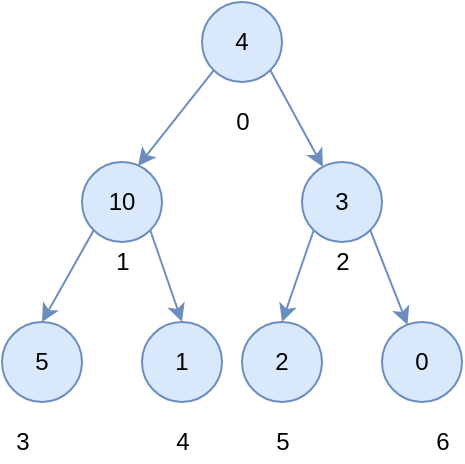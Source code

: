 <mxfile version="14.9.8" type="github">
  <diagram id="Gcg0DGWer6z9rrGxzFkv" name="Page-1">
    <mxGraphModel dx="946" dy="536" grid="1" gridSize="10" guides="1" tooltips="1" connect="1" arrows="1" fold="1" page="1" pageScale="1" pageWidth="827" pageHeight="1169" math="0" shadow="0">
      <root>
        <mxCell id="0" />
        <mxCell id="1" parent="0" />
        <mxCell id="A3nBHT36vVCW6fz6Fcjb-1" style="rounded=0;orthogonalLoop=1;jettySize=auto;html=1;exitX=0;exitY=1;exitDx=0;exitDy=0;entryX=0.7;entryY=0.05;entryDx=0;entryDy=0;entryPerimeter=0;fillColor=#dae8fc;strokeColor=#6c8ebf;" edge="1" parent="1" source="A3nBHT36vVCW6fz6Fcjb-3" target="A3nBHT36vVCW6fz6Fcjb-6">
          <mxGeometry relative="1" as="geometry" />
        </mxCell>
        <mxCell id="A3nBHT36vVCW6fz6Fcjb-2" style="edgeStyle=none;rounded=0;orthogonalLoop=1;jettySize=auto;html=1;exitX=1;exitY=1;exitDx=0;exitDy=0;fillColor=#dae8fc;strokeColor=#6c8ebf;" edge="1" parent="1" source="A3nBHT36vVCW6fz6Fcjb-3" target="A3nBHT36vVCW6fz6Fcjb-8">
          <mxGeometry relative="1" as="geometry" />
        </mxCell>
        <mxCell id="A3nBHT36vVCW6fz6Fcjb-3" value="4" style="ellipse;whiteSpace=wrap;html=1;aspect=fixed;fillColor=#dae8fc;strokeColor=#6c8ebf;" vertex="1" parent="1">
          <mxGeometry x="220" y="110" width="40" height="40" as="geometry" />
        </mxCell>
        <mxCell id="A3nBHT36vVCW6fz6Fcjb-4" style="edgeStyle=none;rounded=0;orthogonalLoop=1;jettySize=auto;html=1;exitX=0;exitY=1;exitDx=0;exitDy=0;entryX=0.5;entryY=0;entryDx=0;entryDy=0;fillColor=#dae8fc;strokeColor=#6c8ebf;" edge="1" parent="1" source="A3nBHT36vVCW6fz6Fcjb-6" target="A3nBHT36vVCW6fz6Fcjb-9">
          <mxGeometry relative="1" as="geometry" />
        </mxCell>
        <mxCell id="A3nBHT36vVCW6fz6Fcjb-5" style="edgeStyle=none;rounded=0;orthogonalLoop=1;jettySize=auto;html=1;exitX=1;exitY=1;exitDx=0;exitDy=0;entryX=0.5;entryY=0;entryDx=0;entryDy=0;fillColor=#dae8fc;strokeColor=#6c8ebf;" edge="1" parent="1" source="A3nBHT36vVCW6fz6Fcjb-6" target="A3nBHT36vVCW6fz6Fcjb-10">
          <mxGeometry relative="1" as="geometry" />
        </mxCell>
        <mxCell id="A3nBHT36vVCW6fz6Fcjb-6" value="10" style="ellipse;whiteSpace=wrap;html=1;aspect=fixed;fillColor=#dae8fc;strokeColor=#6c8ebf;" vertex="1" parent="1">
          <mxGeometry x="160" y="190" width="40" height="40" as="geometry" />
        </mxCell>
        <mxCell id="A3nBHT36vVCW6fz6Fcjb-7" style="edgeStyle=none;rounded=0;orthogonalLoop=1;jettySize=auto;html=1;exitX=0;exitY=1;exitDx=0;exitDy=0;entryX=0.5;entryY=0;entryDx=0;entryDy=0;fillColor=#dae8fc;strokeColor=#6c8ebf;" edge="1" parent="1" source="A3nBHT36vVCW6fz6Fcjb-8" target="A3nBHT36vVCW6fz6Fcjb-11">
          <mxGeometry relative="1" as="geometry" />
        </mxCell>
        <mxCell id="A3nBHT36vVCW6fz6Fcjb-13" style="rounded=0;orthogonalLoop=1;jettySize=auto;html=1;exitX=1;exitY=1;exitDx=0;exitDy=0;fillColor=#dae8fc;strokeColor=#6c8ebf;" edge="1" parent="1" source="A3nBHT36vVCW6fz6Fcjb-8" target="A3nBHT36vVCW6fz6Fcjb-12">
          <mxGeometry relative="1" as="geometry" />
        </mxCell>
        <mxCell id="A3nBHT36vVCW6fz6Fcjb-8" value="3" style="ellipse;whiteSpace=wrap;html=1;aspect=fixed;fillColor=#dae8fc;strokeColor=#6c8ebf;" vertex="1" parent="1">
          <mxGeometry x="270" y="190" width="40" height="40" as="geometry" />
        </mxCell>
        <mxCell id="A3nBHT36vVCW6fz6Fcjb-9" value="5" style="ellipse;whiteSpace=wrap;html=1;aspect=fixed;fillColor=#dae8fc;strokeColor=#6c8ebf;" vertex="1" parent="1">
          <mxGeometry x="120" y="270" width="40" height="40" as="geometry" />
        </mxCell>
        <mxCell id="A3nBHT36vVCW6fz6Fcjb-10" value="1" style="ellipse;whiteSpace=wrap;html=1;aspect=fixed;fillColor=#dae8fc;strokeColor=#6c8ebf;" vertex="1" parent="1">
          <mxGeometry x="190" y="270" width="40" height="40" as="geometry" />
        </mxCell>
        <mxCell id="A3nBHT36vVCW6fz6Fcjb-11" value="2" style="ellipse;whiteSpace=wrap;html=1;aspect=fixed;fillColor=#dae8fc;strokeColor=#6c8ebf;" vertex="1" parent="1">
          <mxGeometry x="240" y="270" width="40" height="40" as="geometry" />
        </mxCell>
        <mxCell id="A3nBHT36vVCW6fz6Fcjb-12" value="0" style="ellipse;whiteSpace=wrap;html=1;aspect=fixed;fillColor=#dae8fc;strokeColor=#6c8ebf;" vertex="1" parent="1">
          <mxGeometry x="310" y="270" width="40" height="40" as="geometry" />
        </mxCell>
        <mxCell id="A3nBHT36vVCW6fz6Fcjb-14" value="0" style="text;html=1;align=center;verticalAlign=middle;resizable=0;points=[];autosize=1;strokeColor=none;" vertex="1" parent="1">
          <mxGeometry x="230" y="160" width="20" height="20" as="geometry" />
        </mxCell>
        <mxCell id="A3nBHT36vVCW6fz6Fcjb-15" value="1" style="text;html=1;align=center;verticalAlign=middle;resizable=0;points=[];autosize=1;strokeColor=none;" vertex="1" parent="1">
          <mxGeometry x="170" y="230" width="20" height="20" as="geometry" />
        </mxCell>
        <mxCell id="A3nBHT36vVCW6fz6Fcjb-16" value="2" style="text;html=1;align=center;verticalAlign=middle;resizable=0;points=[];autosize=1;strokeColor=none;" vertex="1" parent="1">
          <mxGeometry x="280" y="230" width="20" height="20" as="geometry" />
        </mxCell>
        <mxCell id="A3nBHT36vVCW6fz6Fcjb-17" value="3" style="text;html=1;align=center;verticalAlign=middle;resizable=0;points=[];autosize=1;strokeColor=none;" vertex="1" parent="1">
          <mxGeometry x="120" y="320" width="20" height="20" as="geometry" />
        </mxCell>
        <mxCell id="A3nBHT36vVCW6fz6Fcjb-18" value="4" style="text;html=1;align=center;verticalAlign=middle;resizable=0;points=[];autosize=1;strokeColor=none;" vertex="1" parent="1">
          <mxGeometry x="200" y="320" width="20" height="20" as="geometry" />
        </mxCell>
        <mxCell id="A3nBHT36vVCW6fz6Fcjb-19" value="5" style="text;html=1;align=center;verticalAlign=middle;resizable=0;points=[];autosize=1;strokeColor=none;" vertex="1" parent="1">
          <mxGeometry x="250" y="320" width="20" height="20" as="geometry" />
        </mxCell>
        <mxCell id="A3nBHT36vVCW6fz6Fcjb-20" value="6" style="text;html=1;align=center;verticalAlign=middle;resizable=0;points=[];autosize=1;strokeColor=none;" vertex="1" parent="1">
          <mxGeometry x="330" y="320" width="20" height="20" as="geometry" />
        </mxCell>
      </root>
    </mxGraphModel>
  </diagram>
</mxfile>
